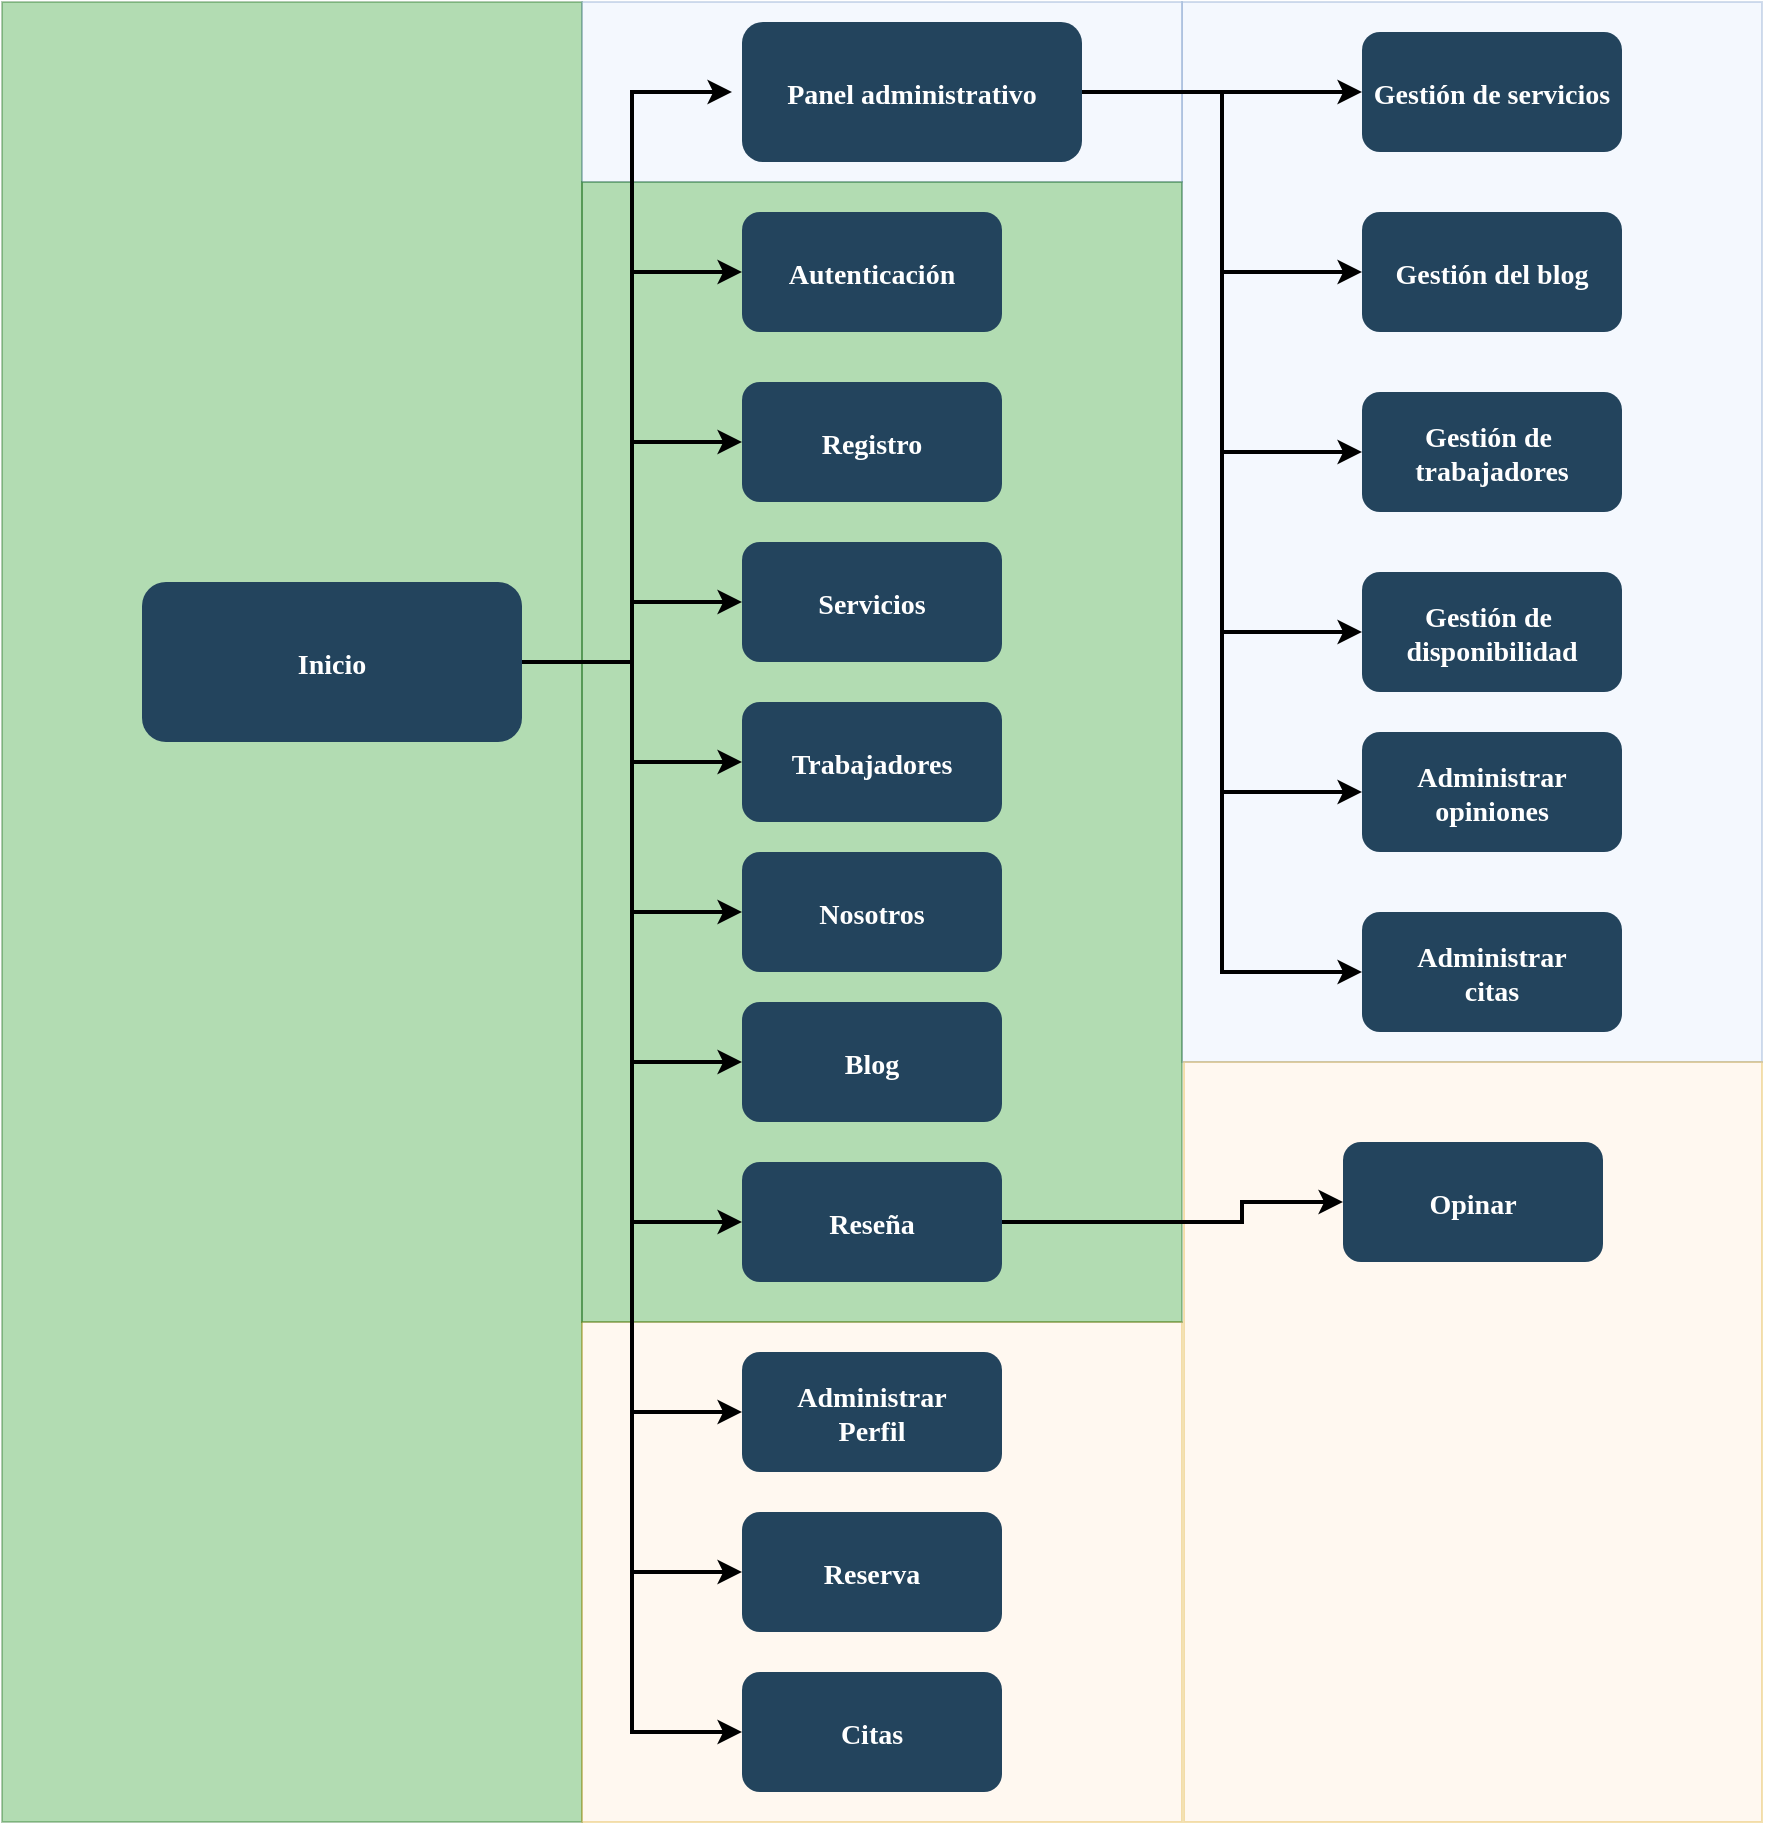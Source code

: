<mxfile version="24.7.16">
  <diagram name="Page-1" id="2c0d36ab-eaac-3732-788b-9136903baeff">
    <mxGraphModel dx="920" dy="480" grid="1" gridSize="10" guides="1" tooltips="1" connect="1" arrows="1" fold="1" page="1" pageScale="1.5" pageWidth="1169" pageHeight="827" background="none" math="0" shadow="0">
      <root>
        <mxCell id="0" />
        <mxCell id="1" parent="0" />
        <mxCell id="oDPdmUQwLlRHnJGlkrta-156" value="" style="fillColor=#008a00;strokeColor=#005700;opacity=30;fontColor=#ffffff;" vertex="1" parent="1">
          <mxGeometry y="140" width="290" height="910" as="geometry" />
        </mxCell>
        <mxCell id="oDPdmUQwLlRHnJGlkrta-163" value="" style="fillColor=#dae8fc;strokeColor=#6c8ebf;opacity=30;" vertex="1" parent="1">
          <mxGeometry x="590" y="140" width="290" height="530" as="geometry" />
        </mxCell>
        <mxCell id="oDPdmUQwLlRHnJGlkrta-158" value="" style="fillColor=#dae8fc;strokeColor=#6c8ebf;opacity=30;" vertex="1" parent="1">
          <mxGeometry x="290" y="140" width="300" height="90" as="geometry" />
        </mxCell>
        <mxCell id="oDPdmUQwLlRHnJGlkrta-157" value="" style="fillColor=#ffe6cc;strokeColor=#d79b00;opacity=30;" vertex="1" parent="1">
          <mxGeometry x="290" y="800" width="300" height="250" as="geometry" />
        </mxCell>
        <mxCell id="110" value="" style="fillColor=#008a00;strokeColor=#005700;opacity=30;fontColor=#ffffff;" parent="1" vertex="1">
          <mxGeometry x="290" y="230" width="300" height="570" as="geometry" />
        </mxCell>
        <mxCell id="2" value="Inicio" style="rounded=1;fillColor=#23445D;gradientColor=none;strokeColor=none;fontColor=#FFFFFF;fontStyle=1;fontFamily=Tahoma;fontSize=14" parent="1" vertex="1">
          <mxGeometry x="70" y="430" width="190" height="80" as="geometry" />
        </mxCell>
        <mxCell id="4" value="Panel administrativo" style="rounded=1;fillColor=#23445D;gradientColor=none;strokeColor=none;fontColor=#FFFFFF;fontStyle=1;fontFamily=Tahoma;fontSize=14" parent="1" vertex="1">
          <mxGeometry x="370" y="150" width="170" height="70" as="geometry" />
        </mxCell>
        <mxCell id="10" value="Autenticación" style="rounded=1;fillColor=#23445D;gradientColor=none;strokeColor=none;fontColor=#FFFFFF;fontStyle=1;fontFamily=Tahoma;fontSize=14" parent="1" vertex="1">
          <mxGeometry x="370" y="245" width="130" height="60" as="geometry" />
        </mxCell>
        <mxCell id="12" value="Registro" style="rounded=1;fillColor=#23445D;gradientColor=none;strokeColor=none;fontColor=#FFFFFF;fontStyle=1;fontFamily=Tahoma;fontSize=14" parent="1" vertex="1">
          <mxGeometry x="370" y="330" width="130" height="60" as="geometry" />
        </mxCell>
        <mxCell id="16" value="Reserva" style="rounded=1;fillColor=#23445D;gradientColor=none;strokeColor=none;fontColor=#FFFFFF;fontStyle=1;fontFamily=Tahoma;fontSize=14" parent="1" vertex="1">
          <mxGeometry x="370" y="895" width="130" height="60" as="geometry" />
        </mxCell>
        <mxCell id="17" value="Trabajadores" style="rounded=1;fillColor=#23445D;gradientColor=none;strokeColor=none;fontColor=#FFFFFF;fontStyle=1;fontFamily=Tahoma;fontSize=14" parent="1" vertex="1">
          <mxGeometry x="370" y="490" width="130" height="60" as="geometry" />
        </mxCell>
        <mxCell id="59" value="" style="edgeStyle=elbowEdgeStyle;strokeWidth=2;rounded=0;exitX=1;exitY=0.5;exitDx=0;exitDy=0;entryX=0;entryY=0.5;entryDx=0;entryDy=0;" parent="1" source="2" target="12" edge="1">
          <mxGeometry x="347" y="225.5" width="100" height="100" as="geometry">
            <mxPoint x="590" y="400" as="sourcePoint" />
            <mxPoint x="295" y="650" as="targetPoint" />
          </mxGeometry>
        </mxCell>
        <mxCell id="oDPdmUQwLlRHnJGlkrta-130" value="Citas" style="rounded=1;fillColor=#23445D;gradientColor=none;strokeColor=none;fontColor=#FFFFFF;fontStyle=1;fontFamily=Tahoma;fontSize=14" vertex="1" parent="1">
          <mxGeometry x="370" y="975" width="130" height="60" as="geometry" />
        </mxCell>
        <mxCell id="oDPdmUQwLlRHnJGlkrta-134" value="Blog" style="rounded=1;fillColor=#23445D;gradientColor=none;strokeColor=none;fontColor=#FFFFFF;fontStyle=1;fontFamily=Tahoma;fontSize=14" vertex="1" parent="1">
          <mxGeometry x="370" y="640" width="130" height="60" as="geometry" />
        </mxCell>
        <mxCell id="oDPdmUQwLlRHnJGlkrta-135" value="Servicios" style="rounded=1;fillColor=#23445D;gradientColor=none;strokeColor=none;fontColor=#FFFFFF;fontStyle=1;fontFamily=Tahoma;fontSize=14" vertex="1" parent="1">
          <mxGeometry x="370" y="410" width="130" height="60" as="geometry" />
        </mxCell>
        <mxCell id="oDPdmUQwLlRHnJGlkrta-136" value="Nosotros" style="rounded=1;fillColor=#23445D;gradientColor=none;strokeColor=none;fontColor=#FFFFFF;fontStyle=1;fontFamily=Tahoma;fontSize=14" vertex="1" parent="1">
          <mxGeometry x="370" y="565" width="130" height="60" as="geometry" />
        </mxCell>
        <mxCell id="oDPdmUQwLlRHnJGlkrta-142" value="Administrar&#xa;Perfil" style="rounded=1;fillColor=#23445D;gradientColor=none;strokeColor=none;fontColor=#FFFFFF;fontStyle=1;fontFamily=Tahoma;fontSize=14" vertex="1" parent="1">
          <mxGeometry x="370" y="815" width="130" height="60" as="geometry" />
        </mxCell>
        <mxCell id="oDPdmUQwLlRHnJGlkrta-145" value="" style="edgeStyle=elbowEdgeStyle;strokeWidth=2;rounded=0;exitX=1;exitY=0.5;exitDx=0;exitDy=0;entryX=0;entryY=0.5;entryDx=0;entryDy=0;" edge="1" parent="1" source="2" target="10">
          <mxGeometry x="347" y="225.5" width="100" height="100" as="geometry">
            <mxPoint x="210" y="600" as="sourcePoint" />
            <mxPoint x="410" y="310" as="targetPoint" />
          </mxGeometry>
        </mxCell>
        <mxCell id="oDPdmUQwLlRHnJGlkrta-146" value="" style="edgeStyle=elbowEdgeStyle;strokeWidth=2;rounded=0;exitX=1;exitY=0.5;exitDx=0;exitDy=0;entryX=0;entryY=0.5;entryDx=0;entryDy=0;" edge="1" parent="1" source="2" target="17">
          <mxGeometry x="347" y="225.5" width="100" height="100" as="geometry">
            <mxPoint x="210" y="600" as="sourcePoint" />
            <mxPoint x="410" y="140" as="targetPoint" />
          </mxGeometry>
        </mxCell>
        <mxCell id="oDPdmUQwLlRHnJGlkrta-147" value="" style="edgeStyle=elbowEdgeStyle;strokeWidth=2;rounded=0;exitX=1;exitY=0.5;exitDx=0;exitDy=0;entryX=0;entryY=0.5;entryDx=0;entryDy=0;" edge="1" parent="1" source="2" target="16">
          <mxGeometry x="347" y="225.5" width="100" height="100" as="geometry">
            <mxPoint x="210" y="600" as="sourcePoint" />
            <mxPoint x="410" y="820" as="targetPoint" />
          </mxGeometry>
        </mxCell>
        <mxCell id="oDPdmUQwLlRHnJGlkrta-148" value="" style="edgeStyle=elbowEdgeStyle;strokeWidth=2;rounded=0;exitX=1;exitY=0.5;exitDx=0;exitDy=0;entryX=0;entryY=0.5;entryDx=0;entryDy=0;" edge="1" parent="1" source="2" target="oDPdmUQwLlRHnJGlkrta-134">
          <mxGeometry x="347" y="225.5" width="100" height="100" as="geometry">
            <mxPoint x="220" y="610" as="sourcePoint" />
            <mxPoint x="420" y="830" as="targetPoint" />
          </mxGeometry>
        </mxCell>
        <mxCell id="oDPdmUQwLlRHnJGlkrta-149" value="" style="edgeStyle=elbowEdgeStyle;strokeWidth=2;rounded=0;exitX=1;exitY=0.5;exitDx=0;exitDy=0;entryX=0;entryY=0.5;entryDx=0;entryDy=0;" edge="1" parent="1" source="2" target="oDPdmUQwLlRHnJGlkrta-136">
          <mxGeometry x="347" y="225.5" width="100" height="100" as="geometry">
            <mxPoint x="230" y="620" as="sourcePoint" />
            <mxPoint x="430" y="840" as="targetPoint" />
          </mxGeometry>
        </mxCell>
        <mxCell id="oDPdmUQwLlRHnJGlkrta-150" value="" style="edgeStyle=elbowEdgeStyle;strokeWidth=2;rounded=0;exitX=1;exitY=0.5;exitDx=0;exitDy=0;entryX=0;entryY=0.5;entryDx=0;entryDy=0;" edge="1" parent="1" source="2" target="oDPdmUQwLlRHnJGlkrta-135">
          <mxGeometry x="347" y="225.5" width="100" height="100" as="geometry">
            <mxPoint x="240" y="630" as="sourcePoint" />
            <mxPoint x="440" y="850" as="targetPoint" />
          </mxGeometry>
        </mxCell>
        <mxCell id="oDPdmUQwLlRHnJGlkrta-151" value="" style="edgeStyle=elbowEdgeStyle;strokeWidth=2;rounded=0;entryX=0;entryY=0.5;entryDx=0;entryDy=0;exitX=1;exitY=0.5;exitDx=0;exitDy=0;" edge="1" parent="1" source="2" target="oDPdmUQwLlRHnJGlkrta-130">
          <mxGeometry x="347" y="225.5" width="100" height="100" as="geometry">
            <mxPoint x="201" y="590" as="sourcePoint" />
            <mxPoint x="450" y="860" as="targetPoint" />
          </mxGeometry>
        </mxCell>
        <mxCell id="oDPdmUQwLlRHnJGlkrta-153" value="" style="edgeStyle=elbowEdgeStyle;strokeWidth=2;rounded=0;exitX=1;exitY=0.5;exitDx=0;exitDy=0;entryX=0;entryY=0.5;entryDx=0;entryDy=0;" edge="1" parent="1" source="2" target="oDPdmUQwLlRHnJGlkrta-142">
          <mxGeometry x="347" y="225.5" width="100" height="100" as="geometry">
            <mxPoint x="210" y="600" as="sourcePoint" />
            <mxPoint x="410" y="710" as="targetPoint" />
          </mxGeometry>
        </mxCell>
        <mxCell id="oDPdmUQwLlRHnJGlkrta-155" value="" style="edgeStyle=elbowEdgeStyle;strokeWidth=2;rounded=0;exitX=1;exitY=0.5;exitDx=0;exitDy=0;entryX=0;entryY=0.5;entryDx=0;entryDy=0;" edge="1" parent="1" source="2">
          <mxGeometry x="347" y="225.5" width="100" height="100" as="geometry">
            <mxPoint x="255" y="470.0" as="sourcePoint" />
            <mxPoint x="365" y="185" as="targetPoint" />
            <Array as="points">
              <mxPoint x="315" y="330" />
            </Array>
          </mxGeometry>
        </mxCell>
        <mxCell id="oDPdmUQwLlRHnJGlkrta-159" value="Gestión de &#xa;trabajadores" style="rounded=1;fillColor=#23445D;gradientColor=none;strokeColor=none;fontColor=#FFFFFF;fontStyle=1;fontFamily=Tahoma;fontSize=14" vertex="1" parent="1">
          <mxGeometry x="680" y="335" width="130" height="60" as="geometry" />
        </mxCell>
        <mxCell id="oDPdmUQwLlRHnJGlkrta-160" value="Gestión del blog" style="rounded=1;fillColor=#23445D;gradientColor=none;strokeColor=none;fontColor=#FFFFFF;fontStyle=1;fontFamily=Tahoma;fontSize=14" vertex="1" parent="1">
          <mxGeometry x="680" y="245" width="130" height="60" as="geometry" />
        </mxCell>
        <mxCell id="oDPdmUQwLlRHnJGlkrta-161" value="Gestión de servicios" style="rounded=1;fillColor=#23445D;gradientColor=none;strokeColor=none;fontColor=#FFFFFF;fontStyle=1;fontFamily=Tahoma;fontSize=14" vertex="1" parent="1">
          <mxGeometry x="680" y="155" width="130" height="60" as="geometry" />
        </mxCell>
        <mxCell id="oDPdmUQwLlRHnJGlkrta-162" value="Gestión de &#xa;disponibilidad" style="rounded=1;fillColor=#23445D;gradientColor=none;strokeColor=none;fontColor=#FFFFFF;fontStyle=1;fontFamily=Tahoma;fontSize=14" vertex="1" parent="1">
          <mxGeometry x="680" y="425" width="130" height="60" as="geometry" />
        </mxCell>
        <mxCell id="oDPdmUQwLlRHnJGlkrta-164" value="" style="edgeStyle=elbowEdgeStyle;strokeWidth=2;rounded=0;exitX=1;exitY=0.5;exitDx=0;exitDy=0;entryX=0;entryY=0.5;entryDx=0;entryDy=0;" edge="1" parent="1" source="4" target="oDPdmUQwLlRHnJGlkrta-160">
          <mxGeometry x="347" y="225.5" width="100" height="100" as="geometry">
            <mxPoint x="210" y="600" as="sourcePoint" />
            <mxPoint x="409" y="125" as="targetPoint" />
          </mxGeometry>
        </mxCell>
        <mxCell id="oDPdmUQwLlRHnJGlkrta-165" value="" style="edgeStyle=elbowEdgeStyle;strokeWidth=2;rounded=0;exitX=1;exitY=0.5;exitDx=0;exitDy=0;entryX=0;entryY=0.5;entryDx=0;entryDy=0;" edge="1" parent="1" source="4" target="oDPdmUQwLlRHnJGlkrta-169">
          <mxGeometry x="347" y="225.5" width="100" height="100" as="geometry">
            <mxPoint x="579" y="125" as="sourcePoint" />
            <mxPoint x="690" y="140" as="targetPoint" />
          </mxGeometry>
        </mxCell>
        <mxCell id="oDPdmUQwLlRHnJGlkrta-166" value="" style="edgeStyle=elbowEdgeStyle;strokeWidth=2;rounded=0;exitX=1;exitY=0.5;exitDx=0;exitDy=0;entryX=0;entryY=0.5;entryDx=0;entryDy=0;" edge="1" parent="1" source="4" target="oDPdmUQwLlRHnJGlkrta-162">
          <mxGeometry x="347" y="225.5" width="100" height="100" as="geometry">
            <mxPoint x="589" y="135" as="sourcePoint" />
            <mxPoint x="700" y="150" as="targetPoint" />
          </mxGeometry>
        </mxCell>
        <mxCell id="oDPdmUQwLlRHnJGlkrta-167" value="" style="edgeStyle=elbowEdgeStyle;strokeWidth=2;rounded=0;exitX=1;exitY=0.5;exitDx=0;exitDy=0;entryX=0;entryY=0.5;entryDx=0;entryDy=0;" edge="1" parent="1" source="4" target="oDPdmUQwLlRHnJGlkrta-161">
          <mxGeometry x="347" y="225.5" width="100" height="100" as="geometry">
            <mxPoint x="599" y="145" as="sourcePoint" />
            <mxPoint x="710" y="160" as="targetPoint" />
          </mxGeometry>
        </mxCell>
        <mxCell id="oDPdmUQwLlRHnJGlkrta-168" value="" style="edgeStyle=elbowEdgeStyle;strokeWidth=2;rounded=0;exitX=1;exitY=0.5;exitDx=0;exitDy=0;entryX=0;entryY=0.5;entryDx=0;entryDy=0;" edge="1" parent="1" source="4" target="oDPdmUQwLlRHnJGlkrta-159">
          <mxGeometry x="347" y="225.5" width="100" height="100" as="geometry">
            <mxPoint x="609" y="155" as="sourcePoint" />
            <mxPoint x="720" y="170" as="targetPoint" />
          </mxGeometry>
        </mxCell>
        <mxCell id="oDPdmUQwLlRHnJGlkrta-169" value="Administrar&#xa;opiniones" style="rounded=1;fillColor=#23445D;gradientColor=none;strokeColor=none;fontColor=#FFFFFF;fontStyle=1;fontFamily=Tahoma;fontSize=14" vertex="1" parent="1">
          <mxGeometry x="680" y="505" width="130" height="60" as="geometry" />
        </mxCell>
        <mxCell id="oDPdmUQwLlRHnJGlkrta-170" value="Administrar&#xa;citas" style="rounded=1;fillColor=#23445D;gradientColor=none;strokeColor=none;fontColor=#FFFFFF;fontStyle=1;fontFamily=Tahoma;fontSize=14" vertex="1" parent="1">
          <mxGeometry x="680" y="595" width="130" height="60" as="geometry" />
        </mxCell>
        <mxCell id="oDPdmUQwLlRHnJGlkrta-171" value="" style="edgeStyle=elbowEdgeStyle;strokeWidth=2;rounded=0;exitX=1;exitY=0.5;exitDx=0;exitDy=0;entryX=0;entryY=0.5;entryDx=0;entryDy=0;" edge="1" parent="1" source="4" target="oDPdmUQwLlRHnJGlkrta-170">
          <mxGeometry x="347" y="225.5" width="100" height="100" as="geometry">
            <mxPoint x="579" y="125" as="sourcePoint" />
            <mxPoint x="690" y="230" as="targetPoint" />
          </mxGeometry>
        </mxCell>
        <mxCell id="oDPdmUQwLlRHnJGlkrta-174" value="" style="fillColor=#ffe6cc;strokeColor=#d79b00;opacity=30;" vertex="1" parent="1">
          <mxGeometry x="591" y="670" width="289" height="380" as="geometry" />
        </mxCell>
        <mxCell id="oDPdmUQwLlRHnJGlkrta-175" value="Reseña" style="rounded=1;fillColor=#23445D;gradientColor=none;strokeColor=none;fontColor=#FFFFFF;fontStyle=1;fontFamily=Tahoma;fontSize=14" vertex="1" parent="1">
          <mxGeometry x="370" y="720" width="130" height="60" as="geometry" />
        </mxCell>
        <mxCell id="oDPdmUQwLlRHnJGlkrta-177" value="" style="edgeStyle=elbowEdgeStyle;strokeWidth=2;rounded=0;exitX=1;exitY=0.5;exitDx=0;exitDy=0;entryX=0;entryY=0.5;entryDx=0;entryDy=0;" edge="1" parent="1" source="2" target="oDPdmUQwLlRHnJGlkrta-175">
          <mxGeometry x="347" y="225.5" width="100" height="100" as="geometry">
            <mxPoint x="270" y="480" as="sourcePoint" />
            <mxPoint x="380" y="680" as="targetPoint" />
          </mxGeometry>
        </mxCell>
        <mxCell id="oDPdmUQwLlRHnJGlkrta-180" value="Opinar" style="rounded=1;fillColor=#23445D;gradientColor=none;strokeColor=none;fontColor=#FFFFFF;fontStyle=1;fontFamily=Tahoma;fontSize=14" vertex="1" parent="1">
          <mxGeometry x="670.5" y="710" width="130" height="60" as="geometry" />
        </mxCell>
        <mxCell id="oDPdmUQwLlRHnJGlkrta-181" value="" style="edgeStyle=elbowEdgeStyle;strokeWidth=2;rounded=0;exitX=1;exitY=0.5;exitDx=0;exitDy=0;entryX=0;entryY=0.5;entryDx=0;entryDy=0;" edge="1" parent="1" source="oDPdmUQwLlRHnJGlkrta-175" target="oDPdmUQwLlRHnJGlkrta-180">
          <mxGeometry x="347" y="225.5" width="100" height="100" as="geometry">
            <mxPoint x="510" y="680" as="sourcePoint" />
            <mxPoint x="690" y="730" as="targetPoint" />
            <Array as="points">
              <mxPoint x="620" y="710" />
            </Array>
          </mxGeometry>
        </mxCell>
      </root>
    </mxGraphModel>
  </diagram>
</mxfile>
